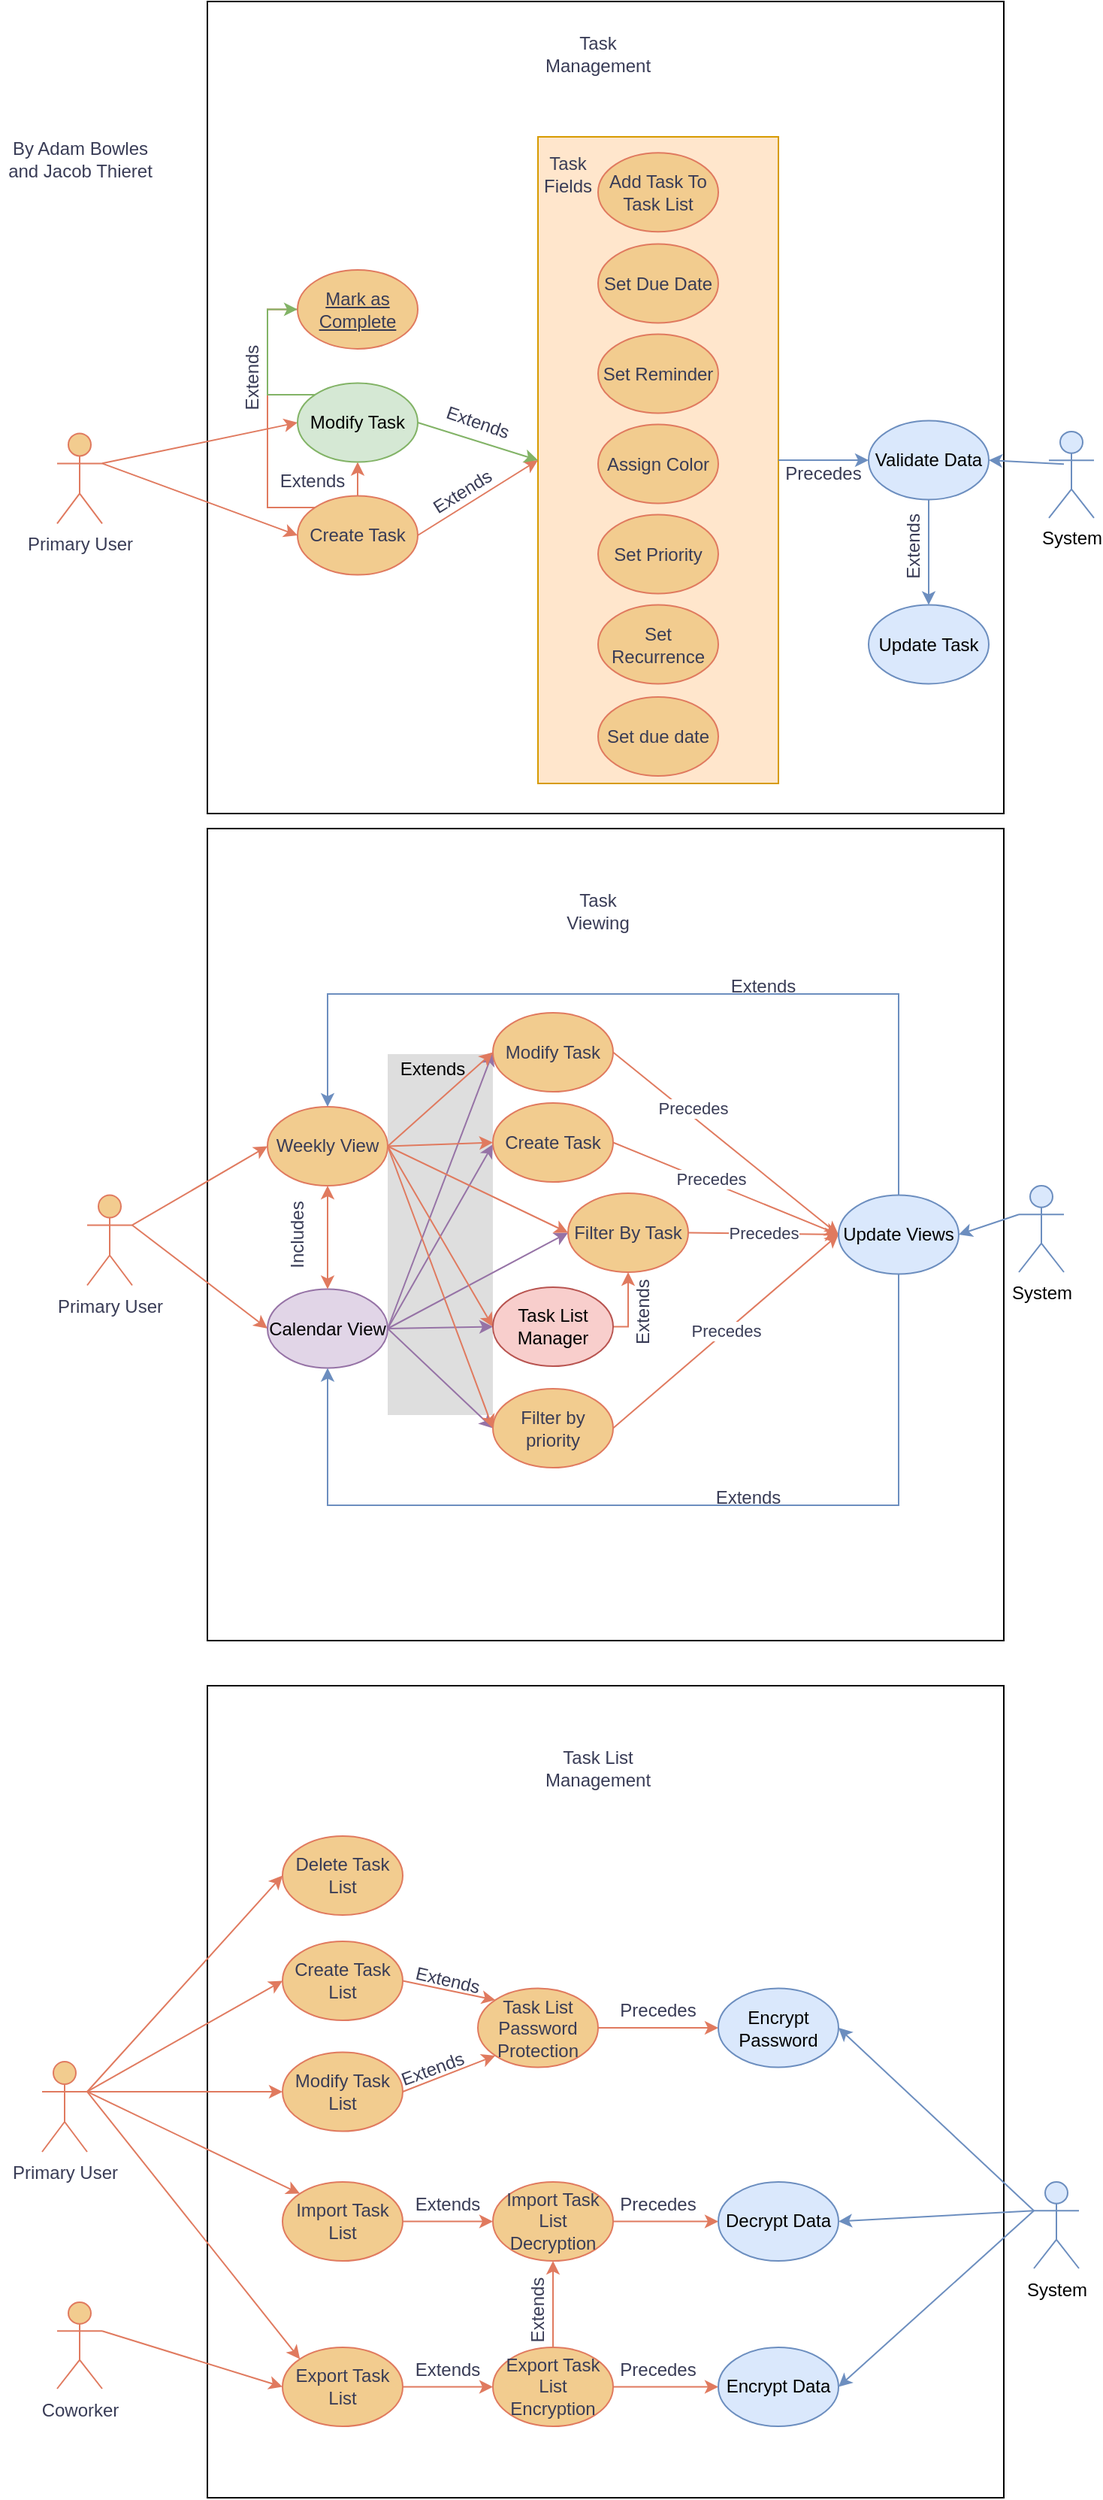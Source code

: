<mxfile version="20.8.16" type="device"><diagram name="Page-1" id="VKIfEj3mlDkRB5rRnX1B"><mxGraphModel dx="1052" dy="624" grid="1" gridSize="10" guides="1" tooltips="1" connect="1" arrows="1" fold="1" page="1" pageScale="1" pageWidth="850" pageHeight="1100" math="0" shadow="0"><root><mxCell id="0"/><mxCell id="1" parent="0"/><mxCell id="Dv45MwDtuRTJTmWjP7hb-97" value="" style="rounded=0;whiteSpace=wrap;html=1;" parent="1" vertex="1"><mxGeometry x="250" y="10" width="530" height="540" as="geometry"/></mxCell><mxCell id="Dv45MwDtuRTJTmWjP7hb-225" value="" style="rounded=0;whiteSpace=wrap;html=1;strokeColor=#d79b00;fillColor=#ffe6cc;" parent="1" vertex="1"><mxGeometry x="470" y="100" width="160" height="430" as="geometry"/></mxCell><mxCell id="Dv45MwDtuRTJTmWjP7hb-90" style="edgeStyle=none;rounded=0;orthogonalLoop=1;jettySize=auto;html=1;exitX=1;exitY=0.333;exitDx=0;exitDy=0;exitPerimeter=0;entryX=0;entryY=0.5;entryDx=0;entryDy=0;strokeColor=#E07A5F;fontColor=#393C56;fillColor=#F2CC8F;" parent="1" source="Dv45MwDtuRTJTmWjP7hb-3" target="Dv45MwDtuRTJTmWjP7hb-74" edge="1"><mxGeometry relative="1" as="geometry"/></mxCell><mxCell id="Dv45MwDtuRTJTmWjP7hb-91" style="edgeStyle=none;rounded=0;orthogonalLoop=1;jettySize=auto;html=1;exitX=1;exitY=0.333;exitDx=0;exitDy=0;exitPerimeter=0;entryX=0;entryY=0.5;entryDx=0;entryDy=0;strokeColor=#E07A5F;fontColor=#393C56;fillColor=#F2CC8F;" parent="1" source="Dv45MwDtuRTJTmWjP7hb-3" target="Dv45MwDtuRTJTmWjP7hb-62" edge="1"><mxGeometry relative="1" as="geometry"/></mxCell><mxCell id="Dv45MwDtuRTJTmWjP7hb-3" value="Primary User" style="shape=umlActor;verticalLabelPosition=bottom;verticalAlign=top;html=1;outlineConnect=0;labelBackgroundColor=none;fillColor=#F2CC8F;strokeColor=#E07A5F;fontColor=#393C56;" parent="1" vertex="1"><mxGeometry x="150" y="297.19" width="30" height="60" as="geometry"/></mxCell><mxCell id="Dv45MwDtuRTJTmWjP7hb-89" style="edgeStyle=none;rounded=0;orthogonalLoop=1;jettySize=auto;html=1;exitX=0.5;exitY=0;exitDx=0;exitDy=0;entryX=0.5;entryY=1;entryDx=0;entryDy=0;strokeColor=#E07A5F;fontColor=#393C56;fillColor=#F2CC8F;" parent="1" source="Dv45MwDtuRTJTmWjP7hb-62" target="Dv45MwDtuRTJTmWjP7hb-74" edge="1"><mxGeometry relative="1" as="geometry"/></mxCell><mxCell id="Dv45MwDtuRTJTmWjP7hb-221" style="edgeStyle=elbowEdgeStyle;rounded=0;orthogonalLoop=1;jettySize=auto;html=1;exitX=0;exitY=0;exitDx=0;exitDy=0;entryX=0;entryY=0.5;entryDx=0;entryDy=0;strokeColor=#E07A5F;fontColor=#393C56;startArrow=none;startFill=0;endArrow=none;endFill=0;fillColor=#F2CC8F;" parent="1" source="Dv45MwDtuRTJTmWjP7hb-62" target="Dv45MwDtuRTJTmWjP7hb-73" edge="1"><mxGeometry relative="1" as="geometry"><Array as="points"><mxPoint x="290" y="320"/></Array></mxGeometry></mxCell><mxCell id="Dv45MwDtuRTJTmWjP7hb-229" style="edgeStyle=none;rounded=0;orthogonalLoop=1;jettySize=auto;html=1;exitX=1;exitY=0.5;exitDx=0;exitDy=0;entryX=0;entryY=0.5;entryDx=0;entryDy=0;strokeColor=#E07A5F;fontColor=#393C56;startArrow=none;startFill=0;endArrow=classic;endFill=1;fillColor=#F2CC8F;" parent="1" source="Dv45MwDtuRTJTmWjP7hb-62" target="Dv45MwDtuRTJTmWjP7hb-225" edge="1"><mxGeometry relative="1" as="geometry"/></mxCell><mxCell id="Dv45MwDtuRTJTmWjP7hb-62" value="Create Task" style="ellipse;whiteSpace=wrap;html=1;strokeColor=#E07A5F;fontColor=#393C56;fillColor=#F2CC8F;" parent="1" vertex="1"><mxGeometry x="310" y="338.76" width="80" height="52.5" as="geometry"/></mxCell><mxCell id="Dv45MwDtuRTJTmWjP7hb-63" value="Set due date" style="ellipse;whiteSpace=wrap;html=1;strokeColor=#E07A5F;fontColor=#393C56;fillColor=#F2CC8F;" parent="1" vertex="1"><mxGeometry x="510" y="472.5" width="80" height="52.5" as="geometry"/></mxCell><mxCell id="Dv45MwDtuRTJTmWjP7hb-66" value="Set Recurrence" style="ellipse;whiteSpace=wrap;html=1;strokeColor=#E07A5F;fontColor=#393C56;fillColor=#F2CC8F;" parent="1" vertex="1"><mxGeometry x="510" y="411.25" width="80" height="52.5" as="geometry"/></mxCell><mxCell id="Dv45MwDtuRTJTmWjP7hb-68" value="Set Priority" style="ellipse;whiteSpace=wrap;html=1;strokeColor=#E07A5F;fontColor=#393C56;fillColor=#F2CC8F;" parent="1" vertex="1"><mxGeometry x="510" y="351.25" width="80" height="52.5" as="geometry"/></mxCell><mxCell id="Dv45MwDtuRTJTmWjP7hb-69" value="Assign Color" style="ellipse;whiteSpace=wrap;html=1;strokeColor=#E07A5F;fontColor=#393C56;fillColor=#F2CC8F;" parent="1" vertex="1"><mxGeometry x="510" y="291.25" width="80" height="52.5" as="geometry"/></mxCell><mxCell id="Dv45MwDtuRTJTmWjP7hb-70" value="Set Reminder" style="ellipse;whiteSpace=wrap;html=1;strokeColor=#E07A5F;fontColor=#393C56;fillColor=#F2CC8F;" parent="1" vertex="1"><mxGeometry x="510" y="231.25" width="80" height="52.5" as="geometry"/></mxCell><mxCell id="Dv45MwDtuRTJTmWjP7hb-71" value="Set Due Date" style="ellipse;whiteSpace=wrap;html=1;strokeColor=#E07A5F;fontColor=#393C56;fillColor=#F2CC8F;" parent="1" vertex="1"><mxGeometry x="510" y="171.25" width="80" height="52.5" as="geometry"/></mxCell><mxCell id="Dv45MwDtuRTJTmWjP7hb-72" value="Add Task To Task List" style="ellipse;whiteSpace=wrap;html=1;strokeColor=#E07A5F;fontColor=#393C56;fillColor=#F2CC8F;" parent="1" vertex="1"><mxGeometry x="510" y="110.63" width="80" height="52.5" as="geometry"/></mxCell><mxCell id="Dv45MwDtuRTJTmWjP7hb-73" value="Mark as Complete" style="ellipse;whiteSpace=wrap;html=1;strokeColor=#E07A5F;fontColor=#393C56;fillColor=#F2CC8F;fontStyle=4" parent="1" vertex="1"><mxGeometry x="310" y="188.44" width="80" height="52.5" as="geometry"/></mxCell><mxCell id="Dv45MwDtuRTJTmWjP7hb-222" style="edgeStyle=elbowEdgeStyle;rounded=0;orthogonalLoop=1;jettySize=auto;html=1;exitX=0;exitY=0;exitDx=0;exitDy=0;strokeColor=#82b366;fontColor=#393C56;startArrow=none;startFill=0;endArrow=classic;endFill=1;fillColor=#d5e8d4;entryX=0;entryY=0.5;entryDx=0;entryDy=0;" parent="1" source="Dv45MwDtuRTJTmWjP7hb-74" target="Dv45MwDtuRTJTmWjP7hb-73" edge="1"><mxGeometry relative="1" as="geometry"><mxPoint x="310.0" y="210" as="targetPoint"/><Array as="points"><mxPoint x="290" y="260"/></Array></mxGeometry></mxCell><mxCell id="Dv45MwDtuRTJTmWjP7hb-227" style="rounded=0;orthogonalLoop=1;jettySize=auto;html=1;exitX=1;exitY=0.5;exitDx=0;exitDy=0;entryX=0;entryY=0.5;entryDx=0;entryDy=0;strokeColor=#82b366;fontColor=#393C56;startArrow=none;startFill=0;endArrow=classic;endFill=1;fillColor=#d5e8d4;" parent="1" source="Dv45MwDtuRTJTmWjP7hb-74" target="Dv45MwDtuRTJTmWjP7hb-225" edge="1"><mxGeometry relative="1" as="geometry"/></mxCell><mxCell id="Dv45MwDtuRTJTmWjP7hb-74" value="Modify Task" style="ellipse;whiteSpace=wrap;html=1;strokeColor=#82b366;fillColor=#d5e8d4;" parent="1" vertex="1"><mxGeometry x="310" y="263.75" width="80" height="52.5" as="geometry"/></mxCell><mxCell id="Dv45MwDtuRTJTmWjP7hb-98" value="Task Management" style="text;html=1;strokeColor=none;fillColor=none;align=center;verticalAlign=middle;whiteSpace=wrap;rounded=0;fontColor=#393C56;" parent="1" vertex="1"><mxGeometry x="480" y="30" width="60" height="30" as="geometry"/></mxCell><mxCell id="Dv45MwDtuRTJTmWjP7hb-105" value="" style="rounded=0;whiteSpace=wrap;html=1;" parent="1" vertex="1"><mxGeometry x="250" y="560" width="530" height="540" as="geometry"/></mxCell><mxCell id="Dv45MwDtuRTJTmWjP7hb-106" value="Task Viewing" style="text;html=1;strokeColor=none;fillColor=none;align=center;verticalAlign=middle;whiteSpace=wrap;rounded=0;fontColor=#393C56;" parent="1" vertex="1"><mxGeometry x="480" y="600" width="60" height="30" as="geometry"/></mxCell><mxCell id="Dv45MwDtuRTJTmWjP7hb-126" style="edgeStyle=none;rounded=1;orthogonalLoop=1;jettySize=auto;html=1;exitX=1;exitY=0.333;exitDx=0;exitDy=0;exitPerimeter=0;entryX=0;entryY=0.5;entryDx=0;entryDy=0;strokeColor=#E07A5F;fontColor=#393C56;startArrow=none;startFill=0;fillColor=#F2CC8F;" parent="1" source="Dv45MwDtuRTJTmWjP7hb-107" target="Dv45MwDtuRTJTmWjP7hb-109" edge="1"><mxGeometry relative="1" as="geometry"/></mxCell><mxCell id="Dv45MwDtuRTJTmWjP7hb-127" style="edgeStyle=none;rounded=1;orthogonalLoop=1;jettySize=auto;html=1;exitX=1;exitY=0.333;exitDx=0;exitDy=0;exitPerimeter=0;entryX=0;entryY=0.5;entryDx=0;entryDy=0;strokeColor=#E07A5F;fontColor=#393C56;startArrow=none;startFill=0;fillColor=#F2CC8F;" parent="1" source="Dv45MwDtuRTJTmWjP7hb-107" target="Dv45MwDtuRTJTmWjP7hb-108" edge="1"><mxGeometry relative="1" as="geometry"/></mxCell><mxCell id="Dv45MwDtuRTJTmWjP7hb-107" value="Primary User" style="shape=umlActor;verticalLabelPosition=bottom;verticalAlign=top;html=1;outlineConnect=0;labelBackgroundColor=none;fillColor=#F2CC8F;strokeColor=#E07A5F;fontColor=#393C56;" parent="1" vertex="1"><mxGeometry x="170" y="803.75" width="30" height="60" as="geometry"/></mxCell><mxCell id="a6VTtxVTpwLwu77wF2ku-10" value="" style="rounded=0;whiteSpace=wrap;html=1;fillColor=#DEDEDE;fontColor=#333333;strokeColor=none;" vertex="1" parent="1"><mxGeometry x="370" y="710" width="70" height="240" as="geometry"/></mxCell><mxCell id="Dv45MwDtuRTJTmWjP7hb-121" style="edgeStyle=none;rounded=1;orthogonalLoop=1;jettySize=auto;html=1;exitX=1;exitY=0.5;exitDx=0;exitDy=0;entryX=0;entryY=0.5;entryDx=0;entryDy=0;strokeColor=#9673a6;fontColor=#393C56;startArrow=none;startFill=0;fillColor=#e1d5e7;" parent="1" source="Dv45MwDtuRTJTmWjP7hb-108" target="Dv45MwDtuRTJTmWjP7hb-114" edge="1"><mxGeometry relative="1" as="geometry"/></mxCell><mxCell id="Dv45MwDtuRTJTmWjP7hb-122" style="edgeStyle=none;rounded=1;orthogonalLoop=1;jettySize=auto;html=1;exitX=1;exitY=0.5;exitDx=0;exitDy=0;strokeColor=#9673a6;fontColor=#393C56;startArrow=none;startFill=0;fillColor=#e1d5e7;" parent="1" source="Dv45MwDtuRTJTmWjP7hb-108" edge="1"><mxGeometry relative="1" as="geometry"><mxPoint x="440" y="770.0" as="targetPoint"/></mxGeometry></mxCell><mxCell id="Dv45MwDtuRTJTmWjP7hb-123" style="edgeStyle=none;rounded=1;orthogonalLoop=1;jettySize=auto;html=1;exitX=1;exitY=0.5;exitDx=0;exitDy=0;entryX=0;entryY=0.5;entryDx=0;entryDy=0;strokeColor=#9673a6;fontColor=#393C56;startArrow=none;startFill=0;fillColor=#e1d5e7;" parent="1" source="Dv45MwDtuRTJTmWjP7hb-108" target="Dv45MwDtuRTJTmWjP7hb-111" edge="1"><mxGeometry relative="1" as="geometry"/></mxCell><mxCell id="Dv45MwDtuRTJTmWjP7hb-124" style="edgeStyle=none;rounded=1;orthogonalLoop=1;jettySize=auto;html=1;exitX=1;exitY=0.5;exitDx=0;exitDy=0;entryX=0;entryY=0.5;entryDx=0;entryDy=0;strokeColor=#9673a6;fontColor=#393C56;startArrow=none;startFill=0;fillColor=#e1d5e7;" parent="1" source="Dv45MwDtuRTJTmWjP7hb-108" target="Dv45MwDtuRTJTmWjP7hb-110" edge="1"><mxGeometry relative="1" as="geometry"/></mxCell><mxCell id="Dv45MwDtuRTJTmWjP7hb-125" style="edgeStyle=none;rounded=1;orthogonalLoop=1;jettySize=auto;html=1;exitX=1;exitY=0.5;exitDx=0;exitDy=0;entryX=0;entryY=0.5;entryDx=0;entryDy=0;strokeColor=#9673a6;fontColor=#393C56;startArrow=none;startFill=0;fillColor=#e1d5e7;" parent="1" source="Dv45MwDtuRTJTmWjP7hb-108" target="Dv45MwDtuRTJTmWjP7hb-112" edge="1"><mxGeometry relative="1" as="geometry"/></mxCell><mxCell id="Dv45MwDtuRTJTmWjP7hb-108" value="Calendar View" style="ellipse;whiteSpace=wrap;html=1;strokeColor=#9673a6;fillColor=#e1d5e7;" parent="1" vertex="1"><mxGeometry x="290" y="866.25" width="80" height="52.5" as="geometry"/></mxCell><mxCell id="Dv45MwDtuRTJTmWjP7hb-115" style="edgeStyle=none;rounded=0;orthogonalLoop=1;jettySize=auto;html=1;exitX=1;exitY=0.5;exitDx=0;exitDy=0;entryX=0;entryY=0.5;entryDx=0;entryDy=0;strokeColor=#E07A5F;fontColor=#393C56;fillColor=#F2CC8F;" parent="1" source="Dv45MwDtuRTJTmWjP7hb-109" target="Dv45MwDtuRTJTmWjP7hb-114" edge="1"><mxGeometry relative="1" as="geometry"/></mxCell><mxCell id="Dv45MwDtuRTJTmWjP7hb-116" style="edgeStyle=none;rounded=0;orthogonalLoop=1;jettySize=auto;html=1;exitX=1;exitY=0.5;exitDx=0;exitDy=0;entryX=0;entryY=0.5;entryDx=0;entryDy=0;strokeColor=#E07A5F;fontColor=#393C56;fillColor=#F2CC8F;" parent="1" source="Dv45MwDtuRTJTmWjP7hb-109" target="Dv45MwDtuRTJTmWjP7hb-113" edge="1"><mxGeometry relative="1" as="geometry"/></mxCell><mxCell id="Dv45MwDtuRTJTmWjP7hb-117" style="edgeStyle=none;rounded=0;orthogonalLoop=1;jettySize=auto;html=1;exitX=1;exitY=0.5;exitDx=0;exitDy=0;entryX=0;entryY=0.5;entryDx=0;entryDy=0;strokeColor=#E07A5F;fontColor=#393C56;fillColor=#F2CC8F;" parent="1" source="Dv45MwDtuRTJTmWjP7hb-109" target="Dv45MwDtuRTJTmWjP7hb-111" edge="1"><mxGeometry relative="1" as="geometry"/></mxCell><mxCell id="Dv45MwDtuRTJTmWjP7hb-118" style="edgeStyle=none;rounded=0;orthogonalLoop=1;jettySize=auto;html=1;exitX=1;exitY=0.5;exitDx=0;exitDy=0;entryX=0;entryY=0.5;entryDx=0;entryDy=0;strokeColor=#E07A5F;fontColor=#393C56;fillColor=#F2CC8F;" parent="1" source="Dv45MwDtuRTJTmWjP7hb-109" target="Dv45MwDtuRTJTmWjP7hb-110" edge="1"><mxGeometry relative="1" as="geometry"/></mxCell><mxCell id="Dv45MwDtuRTJTmWjP7hb-119" style="edgeStyle=none;rounded=0;orthogonalLoop=1;jettySize=auto;html=1;exitX=1;exitY=0.5;exitDx=0;exitDy=0;entryX=0;entryY=0.5;entryDx=0;entryDy=0;strokeColor=#E07A5F;fontColor=#393C56;fillColor=#F2CC8F;" parent="1" source="Dv45MwDtuRTJTmWjP7hb-109" target="Dv45MwDtuRTJTmWjP7hb-112" edge="1"><mxGeometry relative="1" as="geometry"/></mxCell><mxCell id="Dv45MwDtuRTJTmWjP7hb-120" style="edgeStyle=none;rounded=0;orthogonalLoop=1;jettySize=auto;html=1;exitX=0.5;exitY=1;exitDx=0;exitDy=0;entryX=0.5;entryY=0;entryDx=0;entryDy=0;strokeColor=#E07A5F;fontColor=#393C56;fillColor=#F2CC8F;startArrow=classic;startFill=1;" parent="1" source="Dv45MwDtuRTJTmWjP7hb-109" target="Dv45MwDtuRTJTmWjP7hb-108" edge="1"><mxGeometry relative="1" as="geometry"/></mxCell><mxCell id="Dv45MwDtuRTJTmWjP7hb-109" value="Weekly View" style="ellipse;whiteSpace=wrap;html=1;strokeColor=#E07A5F;fontColor=#393C56;fillColor=#F2CC8F;" parent="1" vertex="1"><mxGeometry x="290" y="745" width="80" height="52.5" as="geometry"/></mxCell><mxCell id="Dv45MwDtuRTJTmWjP7hb-128" style="edgeStyle=orthogonalEdgeStyle;rounded=0;orthogonalLoop=1;jettySize=auto;html=1;exitX=1;exitY=0.5;exitDx=0;exitDy=0;entryX=0.5;entryY=1;entryDx=0;entryDy=0;strokeColor=#E07A5F;fontColor=#393C56;startArrow=none;startFill=0;fillColor=#F2CC8F;" parent="1" source="Dv45MwDtuRTJTmWjP7hb-110" target="Dv45MwDtuRTJTmWjP7hb-111" edge="1"><mxGeometry relative="1" as="geometry"/></mxCell><mxCell id="Dv45MwDtuRTJTmWjP7hb-110" value="Task List Manager" style="ellipse;whiteSpace=wrap;html=1;strokeColor=#b85450;fillColor=#f8cecc;" parent="1" vertex="1"><mxGeometry x="440" y="865" width="80" height="52.5" as="geometry"/></mxCell><mxCell id="Dv45MwDtuRTJTmWjP7hb-238" value="Precedes" style="edgeStyle=none;rounded=0;orthogonalLoop=1;jettySize=auto;html=1;exitX=1;exitY=0.5;exitDx=0;exitDy=0;strokeColor=#E07A5F;fontColor=#393C56;startArrow=none;startFill=0;endArrow=classic;endFill=1;fillColor=#F2CC8F;entryX=0;entryY=0.5;entryDx=0;entryDy=0;" parent="1" source="Dv45MwDtuRTJTmWjP7hb-111" target="Dv45MwDtuRTJTmWjP7hb-235" edge="1"><mxGeometry relative="1" as="geometry"><mxPoint x="630" y="829.174" as="targetPoint"/></mxGeometry></mxCell><mxCell id="Dv45MwDtuRTJTmWjP7hb-111" value="Filter By Task" style="ellipse;whiteSpace=wrap;html=1;strokeColor=#E07A5F;fontColor=#393C56;fillColor=#F2CC8F;" parent="1" vertex="1"><mxGeometry x="490" y="802.5" width="80" height="52.5" as="geometry"/></mxCell><mxCell id="Dv45MwDtuRTJTmWjP7hb-239" value="Precedes" style="edgeStyle=none;rounded=0;orthogonalLoop=1;jettySize=auto;html=1;exitX=1;exitY=0.5;exitDx=0;exitDy=0;entryX=0;entryY=0.5;entryDx=0;entryDy=0;strokeColor=#E07A5F;fontColor=#393C56;startArrow=none;startFill=0;endArrow=classic;endFill=1;fillColor=#F2CC8F;" parent="1" source="Dv45MwDtuRTJTmWjP7hb-112" target="Dv45MwDtuRTJTmWjP7hb-235" edge="1"><mxGeometry relative="1" as="geometry"/></mxCell><mxCell id="Dv45MwDtuRTJTmWjP7hb-112" value="Filter by priority" style="ellipse;whiteSpace=wrap;html=1;strokeColor=#E07A5F;fontColor=#393C56;fillColor=#F2CC8F;" parent="1" vertex="1"><mxGeometry x="440" y="932.5" width="80" height="52.5" as="geometry"/></mxCell><mxCell id="Dv45MwDtuRTJTmWjP7hb-237" style="edgeStyle=none;rounded=0;orthogonalLoop=1;jettySize=auto;html=1;exitX=1;exitY=0.5;exitDx=0;exitDy=0;entryX=0;entryY=0.5;entryDx=0;entryDy=0;strokeColor=#E07A5F;fontColor=#393C56;startArrow=none;startFill=0;endArrow=classic;endFill=1;fillColor=#F2CC8F;" parent="1" source="Dv45MwDtuRTJTmWjP7hb-113" target="Dv45MwDtuRTJTmWjP7hb-235" edge="1"><mxGeometry relative="1" as="geometry"/></mxCell><mxCell id="Dv45MwDtuRTJTmWjP7hb-250" value="Precedes" style="edgeLabel;html=1;align=center;verticalAlign=middle;resizable=0;points=[];fontColor=#393C56;" parent="Dv45MwDtuRTJTmWjP7hb-237" vertex="1" connectable="0"><mxGeometry x="-0.141" y="2" relative="1" as="geometry"><mxPoint as="offset"/></mxGeometry></mxCell><mxCell id="Dv45MwDtuRTJTmWjP7hb-113" value="Create Task" style="ellipse;whiteSpace=wrap;html=1;strokeColor=#E07A5F;fontColor=#393C56;fillColor=#F2CC8F;" parent="1" vertex="1"><mxGeometry x="440" y="742.5" width="80" height="52.5" as="geometry"/></mxCell><mxCell id="Dv45MwDtuRTJTmWjP7hb-236" style="edgeStyle=none;rounded=0;orthogonalLoop=1;jettySize=auto;html=1;exitX=1;exitY=0.5;exitDx=0;exitDy=0;entryX=0;entryY=0.5;entryDx=0;entryDy=0;strokeColor=#E07A5F;fontColor=#393C56;startArrow=none;startFill=0;endArrow=classic;endFill=1;fillColor=#F2CC8F;" parent="1" source="Dv45MwDtuRTJTmWjP7hb-114" target="Dv45MwDtuRTJTmWjP7hb-235" edge="1"><mxGeometry relative="1" as="geometry"/></mxCell><mxCell id="Dv45MwDtuRTJTmWjP7hb-249" value="Precedes" style="edgeLabel;html=1;align=center;verticalAlign=middle;resizable=0;points=[];fontColor=#393C56;" parent="Dv45MwDtuRTJTmWjP7hb-236" vertex="1" connectable="0"><mxGeometry x="-0.335" y="4" relative="1" as="geometry"><mxPoint as="offset"/></mxGeometry></mxCell><mxCell id="Dv45MwDtuRTJTmWjP7hb-114" value="Modify Task" style="ellipse;whiteSpace=wrap;html=1;strokeColor=#E07A5F;fontColor=#393C56;fillColor=#F2CC8F;" parent="1" vertex="1"><mxGeometry x="440" y="682.5" width="80" height="52.5" as="geometry"/></mxCell><mxCell id="Dv45MwDtuRTJTmWjP7hb-129" value="" style="rounded=0;whiteSpace=wrap;html=1;" parent="1" vertex="1"><mxGeometry x="250" y="1130" width="530" height="540" as="geometry"/></mxCell><mxCell id="Dv45MwDtuRTJTmWjP7hb-130" value="Task List Management" style="text;html=1;strokeColor=none;fillColor=none;align=center;verticalAlign=middle;whiteSpace=wrap;rounded=0;fontColor=#393C56;" parent="1" vertex="1"><mxGeometry x="480" y="1170" width="60" height="30" as="geometry"/></mxCell><mxCell id="Dv45MwDtuRTJTmWjP7hb-171" style="edgeStyle=none;rounded=0;orthogonalLoop=1;jettySize=auto;html=1;exitX=1;exitY=0.333;exitDx=0;exitDy=0;exitPerimeter=0;entryX=0;entryY=0;entryDx=0;entryDy=0;strokeColor=#E07A5F;fontColor=#393C56;startArrow=none;startFill=0;fillColor=#F2CC8F;" parent="1" source="Dv45MwDtuRTJTmWjP7hb-133" target="Dv45MwDtuRTJTmWjP7hb-157" edge="1"><mxGeometry relative="1" as="geometry"/></mxCell><mxCell id="Dv45MwDtuRTJTmWjP7hb-178" style="edgeStyle=none;rounded=0;orthogonalLoop=1;jettySize=auto;html=1;exitX=1;exitY=0.333;exitDx=0;exitDy=0;exitPerimeter=0;entryX=0;entryY=0.5;entryDx=0;entryDy=0;strokeColor=#E07A5F;fontColor=#393C56;startArrow=none;startFill=0;fillColor=#F2CC8F;" parent="1" source="Dv45MwDtuRTJTmWjP7hb-133" target="Dv45MwDtuRTJTmWjP7hb-155" edge="1"><mxGeometry relative="1" as="geometry"/></mxCell><mxCell id="Dv45MwDtuRTJTmWjP7hb-179" style="edgeStyle=none;rounded=0;orthogonalLoop=1;jettySize=auto;html=1;exitX=1;exitY=0.333;exitDx=0;exitDy=0;exitPerimeter=0;entryX=0;entryY=0.5;entryDx=0;entryDy=0;strokeColor=#E07A5F;fontColor=#393C56;startArrow=none;startFill=0;fillColor=#F2CC8F;" parent="1" source="Dv45MwDtuRTJTmWjP7hb-133" target="Dv45MwDtuRTJTmWjP7hb-154" edge="1"><mxGeometry relative="1" as="geometry"/></mxCell><mxCell id="Dv45MwDtuRTJTmWjP7hb-180" style="edgeStyle=none;rounded=0;orthogonalLoop=1;jettySize=auto;html=1;exitX=1;exitY=0.333;exitDx=0;exitDy=0;exitPerimeter=0;entryX=0;entryY=0.5;entryDx=0;entryDy=0;strokeColor=#E07A5F;fontColor=#393C56;startArrow=none;startFill=0;fillColor=#F2CC8F;" parent="1" source="Dv45MwDtuRTJTmWjP7hb-133" target="Dv45MwDtuRTJTmWjP7hb-156" edge="1"><mxGeometry relative="1" as="geometry"/></mxCell><mxCell id="Dv45MwDtuRTJTmWjP7hb-181" style="edgeStyle=none;rounded=0;orthogonalLoop=1;jettySize=auto;html=1;exitX=1;exitY=0.333;exitDx=0;exitDy=0;exitPerimeter=0;entryX=0;entryY=0;entryDx=0;entryDy=0;strokeColor=#E07A5F;fontColor=#393C56;startArrow=none;startFill=0;fillColor=#F2CC8F;" parent="1" source="Dv45MwDtuRTJTmWjP7hb-133" target="Dv45MwDtuRTJTmWjP7hb-158" edge="1"><mxGeometry relative="1" as="geometry"/></mxCell><mxCell id="Dv45MwDtuRTJTmWjP7hb-133" value="Primary User" style="shape=umlActor;verticalLabelPosition=bottom;verticalAlign=top;html=1;outlineConnect=0;labelBackgroundColor=none;fillColor=#F2CC8F;strokeColor=#E07A5F;fontColor=#393C56;" parent="1" vertex="1"><mxGeometry x="140" y="1380" width="30" height="60" as="geometry"/></mxCell><mxCell id="Dv45MwDtuRTJTmWjP7hb-172" style="edgeStyle=none;rounded=0;orthogonalLoop=1;jettySize=auto;html=1;exitX=1;exitY=0.5;exitDx=0;exitDy=0;entryX=0;entryY=0;entryDx=0;entryDy=0;strokeColor=#E07A5F;fontColor=#393C56;startArrow=none;startFill=0;fillColor=#F2CC8F;" parent="1" source="Dv45MwDtuRTJTmWjP7hb-154" target="Dv45MwDtuRTJTmWjP7hb-161" edge="1"><mxGeometry relative="1" as="geometry"/></mxCell><mxCell id="Dv45MwDtuRTJTmWjP7hb-154" value="Create Task List" style="ellipse;whiteSpace=wrap;html=1;strokeColor=#E07A5F;fontColor=#393C56;fillColor=#F2CC8F;" parent="1" vertex="1"><mxGeometry x="300" y="1300" width="80" height="52.5" as="geometry"/></mxCell><mxCell id="Dv45MwDtuRTJTmWjP7hb-173" style="edgeStyle=none;rounded=0;orthogonalLoop=1;jettySize=auto;html=1;exitX=1;exitY=0.5;exitDx=0;exitDy=0;entryX=0;entryY=1;entryDx=0;entryDy=0;strokeColor=#E07A5F;fontColor=#393C56;startArrow=none;startFill=0;fillColor=#F2CC8F;" parent="1" source="Dv45MwDtuRTJTmWjP7hb-155" target="Dv45MwDtuRTJTmWjP7hb-161" edge="1"><mxGeometry relative="1" as="geometry"/></mxCell><mxCell id="Dv45MwDtuRTJTmWjP7hb-155" value="Modify Task List" style="ellipse;whiteSpace=wrap;html=1;strokeColor=#E07A5F;fontColor=#393C56;fillColor=#F2CC8F;" parent="1" vertex="1"><mxGeometry x="300" y="1373.75" width="80" height="52.5" as="geometry"/></mxCell><mxCell id="Dv45MwDtuRTJTmWjP7hb-156" value="Delete Task List" style="ellipse;whiteSpace=wrap;html=1;strokeColor=#E07A5F;fontColor=#393C56;fillColor=#F2CC8F;" parent="1" vertex="1"><mxGeometry x="300" y="1230" width="80" height="52.5" as="geometry"/></mxCell><mxCell id="Dv45MwDtuRTJTmWjP7hb-185" style="edgeStyle=none;rounded=0;orthogonalLoop=1;jettySize=auto;html=1;exitX=1;exitY=0.5;exitDx=0;exitDy=0;entryX=0;entryY=0.5;entryDx=0;entryDy=0;strokeColor=#E07A5F;fontColor=#393C56;startArrow=none;startFill=0;fillColor=#F2CC8F;" parent="1" source="Dv45MwDtuRTJTmWjP7hb-157" target="Dv45MwDtuRTJTmWjP7hb-159" edge="1"><mxGeometry relative="1" as="geometry"/></mxCell><mxCell id="Dv45MwDtuRTJTmWjP7hb-157" value="Export Task List" style="ellipse;whiteSpace=wrap;html=1;strokeColor=#E07A5F;fontColor=#393C56;fillColor=#F2CC8F;" parent="1" vertex="1"><mxGeometry x="300" y="1570" width="80" height="52.5" as="geometry"/></mxCell><mxCell id="Dv45MwDtuRTJTmWjP7hb-174" style="edgeStyle=none;rounded=0;orthogonalLoop=1;jettySize=auto;html=1;exitX=1;exitY=0.5;exitDx=0;exitDy=0;entryX=0;entryY=0.5;entryDx=0;entryDy=0;strokeColor=#E07A5F;fontColor=#393C56;startArrow=none;startFill=0;fillColor=#F2CC8F;" parent="1" source="Dv45MwDtuRTJTmWjP7hb-158" target="Dv45MwDtuRTJTmWjP7hb-160" edge="1"><mxGeometry relative="1" as="geometry"/></mxCell><mxCell id="Dv45MwDtuRTJTmWjP7hb-158" value="Import Task List" style="ellipse;whiteSpace=wrap;html=1;strokeColor=#E07A5F;fontColor=#393C56;fillColor=#F2CC8F;" parent="1" vertex="1"><mxGeometry x="300" y="1460" width="80" height="52.5" as="geometry"/></mxCell><mxCell id="Dv45MwDtuRTJTmWjP7hb-183" style="edgeStyle=none;rounded=0;orthogonalLoop=1;jettySize=auto;html=1;exitX=0.5;exitY=0;exitDx=0;exitDy=0;entryX=0.5;entryY=1;entryDx=0;entryDy=0;strokeColor=#E07A5F;fontColor=#393C56;startArrow=none;startFill=0;fillColor=#F2CC8F;" parent="1" source="Dv45MwDtuRTJTmWjP7hb-159" target="Dv45MwDtuRTJTmWjP7hb-160" edge="1"><mxGeometry relative="1" as="geometry"/></mxCell><mxCell id="Dv45MwDtuRTJTmWjP7hb-204" style="edgeStyle=none;rounded=0;orthogonalLoop=1;jettySize=auto;html=1;exitX=1;exitY=0.5;exitDx=0;exitDy=0;entryX=0;entryY=0.5;entryDx=0;entryDy=0;strokeColor=#E07A5F;fontColor=#393C56;startArrow=none;startFill=0;fillColor=#F2CC8F;" parent="1" source="Dv45MwDtuRTJTmWjP7hb-159" target="Dv45MwDtuRTJTmWjP7hb-186" edge="1"><mxGeometry relative="1" as="geometry"/></mxCell><mxCell id="Dv45MwDtuRTJTmWjP7hb-159" value="Export Task List Encryption" style="ellipse;whiteSpace=wrap;html=1;strokeColor=#E07A5F;fontColor=#393C56;fillColor=#F2CC8F;" parent="1" vertex="1"><mxGeometry x="440" y="1570" width="80" height="52.5" as="geometry"/></mxCell><mxCell id="Dv45MwDtuRTJTmWjP7hb-205" style="edgeStyle=none;rounded=0;orthogonalLoop=1;jettySize=auto;html=1;exitX=1;exitY=0.5;exitDx=0;exitDy=0;entryX=0;entryY=0.5;entryDx=0;entryDy=0;strokeColor=#E07A5F;fontColor=#393C56;startArrow=none;startFill=0;fillColor=#F2CC8F;" parent="1" source="Dv45MwDtuRTJTmWjP7hb-160" target="Dv45MwDtuRTJTmWjP7hb-187" edge="1"><mxGeometry relative="1" as="geometry"/></mxCell><mxCell id="Dv45MwDtuRTJTmWjP7hb-160" value="Import Task List Decryption" style="ellipse;whiteSpace=wrap;html=1;strokeColor=#E07A5F;fontColor=#393C56;fillColor=#F2CC8F;" parent="1" vertex="1"><mxGeometry x="440" y="1460" width="80" height="52.5" as="geometry"/></mxCell><mxCell id="Dv45MwDtuRTJTmWjP7hb-203" style="edgeStyle=none;rounded=0;orthogonalLoop=1;jettySize=auto;html=1;exitX=1;exitY=0.5;exitDx=0;exitDy=0;entryX=0;entryY=0.5;entryDx=0;entryDy=0;strokeColor=#E07A5F;fontColor=#393C56;startArrow=none;startFill=0;fillColor=#F2CC8F;" parent="1" source="Dv45MwDtuRTJTmWjP7hb-161" target="Dv45MwDtuRTJTmWjP7hb-188" edge="1"><mxGeometry relative="1" as="geometry"/></mxCell><mxCell id="Dv45MwDtuRTJTmWjP7hb-161" value="Task List Password Protection" style="ellipse;whiteSpace=wrap;html=1;strokeColor=#E07A5F;fontColor=#393C56;fillColor=#F2CC8F;" parent="1" vertex="1"><mxGeometry x="430" y="1331.25" width="80" height="52.5" as="geometry"/></mxCell><mxCell id="Dv45MwDtuRTJTmWjP7hb-169" style="edgeStyle=none;rounded=0;orthogonalLoop=1;jettySize=auto;html=1;exitX=1;exitY=0.333;exitDx=0;exitDy=0;exitPerimeter=0;entryX=0;entryY=0.5;entryDx=0;entryDy=0;strokeColor=#E07A5F;fontColor=#393C56;startArrow=none;startFill=0;fillColor=#F2CC8F;" parent="1" source="Dv45MwDtuRTJTmWjP7hb-162" target="Dv45MwDtuRTJTmWjP7hb-157" edge="1"><mxGeometry relative="1" as="geometry"/></mxCell><mxCell id="Dv45MwDtuRTJTmWjP7hb-162" value="Coworker" style="shape=umlActor;verticalLabelPosition=bottom;verticalAlign=top;html=1;outlineConnect=0;labelBackgroundColor=none;fillColor=#F2CC8F;strokeColor=#E07A5F;fontColor=#393C56;" parent="1" vertex="1"><mxGeometry x="150" y="1540" width="30" height="57.5" as="geometry"/></mxCell><mxCell id="Dv45MwDtuRTJTmWjP7hb-200" style="edgeStyle=none;rounded=0;orthogonalLoop=1;jettySize=auto;html=1;exitX=0;exitY=0.333;exitDx=0;exitDy=0;exitPerimeter=0;entryX=1;entryY=0.5;entryDx=0;entryDy=0;strokeColor=#6c8ebf;fontColor=#393C56;startArrow=none;startFill=0;fillColor=#dae8fc;" parent="1" source="Dv45MwDtuRTJTmWjP7hb-175" target="Dv45MwDtuRTJTmWjP7hb-188" edge="1"><mxGeometry relative="1" as="geometry"/></mxCell><mxCell id="Dv45MwDtuRTJTmWjP7hb-201" style="edgeStyle=none;rounded=0;orthogonalLoop=1;jettySize=auto;html=1;exitX=0;exitY=0.333;exitDx=0;exitDy=0;exitPerimeter=0;entryX=1;entryY=0.5;entryDx=0;entryDy=0;strokeColor=#6c8ebf;fontColor=#393C56;startArrow=none;startFill=0;fillColor=#dae8fc;" parent="1" source="Dv45MwDtuRTJTmWjP7hb-175" target="Dv45MwDtuRTJTmWjP7hb-187" edge="1"><mxGeometry relative="1" as="geometry"/></mxCell><mxCell id="Dv45MwDtuRTJTmWjP7hb-202" style="edgeStyle=none;rounded=0;orthogonalLoop=1;jettySize=auto;html=1;exitX=0;exitY=0.333;exitDx=0;exitDy=0;exitPerimeter=0;entryX=1;entryY=0.5;entryDx=0;entryDy=0;strokeColor=#6c8ebf;fontColor=#393C56;startArrow=none;startFill=0;fillColor=#dae8fc;" parent="1" source="Dv45MwDtuRTJTmWjP7hb-175" target="Dv45MwDtuRTJTmWjP7hb-186" edge="1"><mxGeometry relative="1" as="geometry"/></mxCell><mxCell id="Dv45MwDtuRTJTmWjP7hb-175" value="System" style="shape=umlActor;verticalLabelPosition=bottom;verticalAlign=top;html=1;outlineConnect=0;labelBackgroundColor=none;fillColor=#dae8fc;strokeColor=#6c8ebf;" parent="1" vertex="1"><mxGeometry x="800" y="1460" width="30" height="57.5" as="geometry"/></mxCell><mxCell id="Dv45MwDtuRTJTmWjP7hb-186" value="Encrypt Data" style="ellipse;whiteSpace=wrap;html=1;strokeColor=#6c8ebf;fillColor=#dae8fc;" parent="1" vertex="1"><mxGeometry x="590" y="1570" width="80" height="52.5" as="geometry"/></mxCell><mxCell id="Dv45MwDtuRTJTmWjP7hb-187" value="Decrypt Data" style="ellipse;whiteSpace=wrap;html=1;strokeColor=#6c8ebf;fillColor=#dae8fc;" parent="1" vertex="1"><mxGeometry x="590" y="1460" width="80" height="52.5" as="geometry"/></mxCell><mxCell id="Dv45MwDtuRTJTmWjP7hb-188" value="Encrypt Password" style="ellipse;whiteSpace=wrap;html=1;strokeColor=#6c8ebf;fillColor=#dae8fc;" parent="1" vertex="1"><mxGeometry x="590" y="1331.25" width="80" height="52.5" as="geometry"/></mxCell><mxCell id="Dv45MwDtuRTJTmWjP7hb-230" style="edgeStyle=none;rounded=0;orthogonalLoop=1;jettySize=auto;html=1;exitX=0;exitY=0.5;exitDx=0;exitDy=0;entryX=1;entryY=0.5;entryDx=0;entryDy=0;strokeColor=#6c8ebf;fontColor=#393C56;startArrow=classic;startFill=1;endArrow=none;endFill=0;fillColor=#dae8fc;" parent="1" source="Dv45MwDtuRTJTmWjP7hb-189" target="Dv45MwDtuRTJTmWjP7hb-225" edge="1"><mxGeometry relative="1" as="geometry"/></mxCell><mxCell id="Dv45MwDtuRTJTmWjP7hb-232" style="edgeStyle=none;rounded=0;orthogonalLoop=1;jettySize=auto;html=1;exitX=0.5;exitY=1;exitDx=0;exitDy=0;entryX=0.5;entryY=0;entryDx=0;entryDy=0;strokeColor=#6c8ebf;fontColor=#393C56;startArrow=none;startFill=0;endArrow=classic;endFill=1;fillColor=#dae8fc;" parent="1" source="Dv45MwDtuRTJTmWjP7hb-189" target="Dv45MwDtuRTJTmWjP7hb-231" edge="1"><mxGeometry relative="1" as="geometry"/></mxCell><mxCell id="Dv45MwDtuRTJTmWjP7hb-189" value="Validate Data" style="ellipse;whiteSpace=wrap;html=1;strokeColor=#6c8ebf;fillColor=#dae8fc;" parent="1" vertex="1"><mxGeometry x="690" y="288.75" width="80" height="52.5" as="geometry"/></mxCell><mxCell id="Dv45MwDtuRTJTmWjP7hb-192" style="edgeStyle=none;rounded=0;orthogonalLoop=1;jettySize=auto;html=1;exitX=0;exitY=0.333;exitDx=0;exitDy=0;exitPerimeter=0;entryX=1;entryY=0.5;entryDx=0;entryDy=0;strokeColor=#6c8ebf;fontColor=#393C56;startArrow=none;startFill=0;fillColor=#dae8fc;" parent="1" target="Dv45MwDtuRTJTmWjP7hb-189" edge="1"><mxGeometry relative="1" as="geometry"><mxPoint x="820.0" y="317.607" as="sourcePoint"/></mxGeometry></mxCell><mxCell id="Dv45MwDtuRTJTmWjP7hb-190" value="System" style="shape=umlActor;verticalLabelPosition=bottom;verticalAlign=top;html=1;outlineConnect=0;labelBackgroundColor=none;fillColor=#dae8fc;strokeColor=#6c8ebf;" parent="1" vertex="1"><mxGeometry x="810" y="295.94" width="30" height="57.5" as="geometry"/></mxCell><mxCell id="Dv45MwDtuRTJTmWjP7hb-207" value="By Adam Bowles and Jacob Thieret" style="text;html=1;strokeColor=none;fillColor=none;align=center;verticalAlign=middle;whiteSpace=wrap;rounded=0;fontColor=#393C56;" parent="1" vertex="1"><mxGeometry x="112.5" y="100" width="105" height="30" as="geometry"/></mxCell><mxCell id="Dv45MwDtuRTJTmWjP7hb-226" value="Task Fields" style="text;html=1;strokeColor=none;fillColor=none;align=center;verticalAlign=middle;whiteSpace=wrap;rounded=0;fontColor=#393C56;" parent="1" vertex="1"><mxGeometry x="460" y="109.69" width="60" height="30" as="geometry"/></mxCell><mxCell id="Dv45MwDtuRTJTmWjP7hb-231" value="Update Task" style="ellipse;whiteSpace=wrap;html=1;strokeColor=#6c8ebf;fillColor=#dae8fc;" parent="1" vertex="1"><mxGeometry x="690" y="411.25" width="80" height="52.5" as="geometry"/></mxCell><mxCell id="Dv45MwDtuRTJTmWjP7hb-233" style="edgeStyle=none;rounded=0;orthogonalLoop=1;jettySize=auto;html=1;exitX=0.5;exitY=1;exitDx=0;exitDy=0;strokeColor=#E07A5F;fontColor=#393C56;startArrow=none;startFill=0;endArrow=classic;endFill=1;fillColor=#F2CC8F;" parent="1" source="Dv45MwDtuRTJTmWjP7hb-231" target="Dv45MwDtuRTJTmWjP7hb-231" edge="1"><mxGeometry relative="1" as="geometry"/></mxCell><mxCell id="Dv45MwDtuRTJTmWjP7hb-247" style="rounded=0;orthogonalLoop=1;jettySize=auto;html=1;exitX=0;exitY=0.333;exitDx=0;exitDy=0;exitPerimeter=0;entryX=1;entryY=0.5;entryDx=0;entryDy=0;strokeColor=#6c8ebf;fontColor=#393C56;startArrow=none;startFill=0;endArrow=classic;endFill=1;fillColor=#dae8fc;" parent="1" source="Dv45MwDtuRTJTmWjP7hb-234" target="Dv45MwDtuRTJTmWjP7hb-235" edge="1"><mxGeometry relative="1" as="geometry"/></mxCell><mxCell id="Dv45MwDtuRTJTmWjP7hb-234" value="System" style="shape=umlActor;verticalLabelPosition=bottom;verticalAlign=top;html=1;outlineConnect=0;labelBackgroundColor=none;fillColor=#dae8fc;strokeColor=#6c8ebf;" parent="1" vertex="1"><mxGeometry x="790" y="797.5" width="30" height="57.5" as="geometry"/></mxCell><mxCell id="Dv45MwDtuRTJTmWjP7hb-240" style="edgeStyle=elbowEdgeStyle;rounded=0;orthogonalLoop=1;jettySize=auto;html=1;exitX=0.5;exitY=1;exitDx=0;exitDy=0;entryX=0.5;entryY=1;entryDx=0;entryDy=0;strokeColor=#6c8ebf;fontColor=#393C56;startArrow=none;startFill=0;endArrow=classic;endFill=1;fillColor=#dae8fc;elbow=vertical;" parent="1" source="Dv45MwDtuRTJTmWjP7hb-235" target="Dv45MwDtuRTJTmWjP7hb-108" edge="1"><mxGeometry relative="1" as="geometry"><Array as="points"><mxPoint x="530" y="1010"/></Array></mxGeometry></mxCell><mxCell id="Dv45MwDtuRTJTmWjP7hb-241" style="edgeStyle=elbowEdgeStyle;rounded=0;orthogonalLoop=1;jettySize=auto;html=1;exitX=0.5;exitY=0;exitDx=0;exitDy=0;entryX=0.5;entryY=0;entryDx=0;entryDy=0;strokeColor=#6c8ebf;fontColor=#393C56;startArrow=none;startFill=0;endArrow=classic;endFill=1;fillColor=#dae8fc;" parent="1" source="Dv45MwDtuRTJTmWjP7hb-235" target="Dv45MwDtuRTJTmWjP7hb-109" edge="1"><mxGeometry relative="1" as="geometry"><Array as="points"><mxPoint x="580" y="670"/><mxPoint x="520" y="660"/><mxPoint x="370" y="1000"/><mxPoint x="370" y="1000"/><mxPoint x="550" y="1000"/><mxPoint x="670" y="770"/><mxPoint x="670" y="730"/><mxPoint x="660" y="990"/><mxPoint x="570" y="990"/><mxPoint x="620" y="670"/><mxPoint x="710" y="790"/></Array></mxGeometry></mxCell><mxCell id="Dv45MwDtuRTJTmWjP7hb-235" value="Update Views" style="ellipse;whiteSpace=wrap;html=1;strokeColor=#6c8ebf;fillColor=#dae8fc;" parent="1" vertex="1"><mxGeometry x="670" y="803.75" width="80" height="52.5" as="geometry"/></mxCell><mxCell id="Dv45MwDtuRTJTmWjP7hb-242" value="Extends" style="text;html=1;strokeColor=none;fillColor=none;align=center;verticalAlign=middle;whiteSpace=wrap;rounded=0;fontColor=#393C56;rotation=19;" parent="1" vertex="1"><mxGeometry x="400" y="275" width="60" height="30" as="geometry"/></mxCell><mxCell id="Dv45MwDtuRTJTmWjP7hb-243" value="Extends" style="text;html=1;strokeColor=none;fillColor=none;align=center;verticalAlign=middle;whiteSpace=wrap;rounded=0;fontColor=#393C56;rotation=-32;" parent="1" vertex="1"><mxGeometry x="390" y="321.25" width="60" height="30" as="geometry"/></mxCell><mxCell id="Dv45MwDtuRTJTmWjP7hb-244" value="Extends" style="text;html=1;strokeColor=none;fillColor=none;align=center;verticalAlign=middle;whiteSpace=wrap;rounded=0;fontColor=#393C56;rotation=0;" parent="1" vertex="1"><mxGeometry x="290" y="313.75" width="60" height="30" as="geometry"/></mxCell><mxCell id="Dv45MwDtuRTJTmWjP7hb-245" value="Extends" style="text;html=1;strokeColor=none;fillColor=none;align=center;verticalAlign=middle;whiteSpace=wrap;rounded=0;fontColor=#393C56;rotation=-90;" parent="1" vertex="1"><mxGeometry x="250" y="245" width="60" height="30" as="geometry"/></mxCell><mxCell id="Dv45MwDtuRTJTmWjP7hb-246" value="Precedes" style="text;html=1;strokeColor=none;fillColor=none;align=center;verticalAlign=middle;whiteSpace=wrap;rounded=0;fontColor=#393C56;rotation=0;" parent="1" vertex="1"><mxGeometry x="630" y="308.76" width="60" height="30" as="geometry"/></mxCell><mxCell id="Dv45MwDtuRTJTmWjP7hb-248" value="Extends" style="text;html=1;strokeColor=none;fillColor=none;align=center;verticalAlign=middle;whiteSpace=wrap;rounded=0;fontColor=#393C56;rotation=-90;" parent="1" vertex="1"><mxGeometry x="690" y="357.19" width="60" height="30" as="geometry"/></mxCell><mxCell id="Dv45MwDtuRTJTmWjP7hb-252" value="Extends" style="text;html=1;strokeColor=none;fillColor=none;align=center;verticalAlign=middle;whiteSpace=wrap;rounded=0;fontColor=#393C56;rotation=-90;" parent="1" vertex="1"><mxGeometry x="510" y="866.25" width="60" height="30" as="geometry"/></mxCell><mxCell id="Dv45MwDtuRTJTmWjP7hb-253" value="Includes" style="text;html=1;strokeColor=none;fillColor=none;align=center;verticalAlign=middle;whiteSpace=wrap;rounded=0;fontColor=#393C56;rotation=-90;" parent="1" vertex="1"><mxGeometry x="280" y="815" width="60" height="30" as="geometry"/></mxCell><mxCell id="Dv45MwDtuRTJTmWjP7hb-254" value="Extends" style="text;html=1;strokeColor=none;fillColor=none;align=center;verticalAlign=middle;whiteSpace=wrap;rounded=0;fontColor=#393C56;rotation=0;" parent="1" vertex="1"><mxGeometry x="590" y="650" width="60" height="30" as="geometry"/></mxCell><mxCell id="Dv45MwDtuRTJTmWjP7hb-255" value="Extends" style="text;html=1;strokeColor=none;fillColor=none;align=center;verticalAlign=middle;whiteSpace=wrap;rounded=0;fontColor=#393C56;rotation=0;" parent="1" vertex="1"><mxGeometry x="580" y="990" width="60" height="30" as="geometry"/></mxCell><mxCell id="Dv45MwDtuRTJTmWjP7hb-256" value="Precedes" style="text;html=1;strokeColor=none;fillColor=none;align=center;verticalAlign=middle;whiteSpace=wrap;rounded=0;fontColor=#393C56;rotation=0;" parent="1" vertex="1"><mxGeometry x="520" y="1331.25" width="60" height="30" as="geometry"/></mxCell><mxCell id="Dv45MwDtuRTJTmWjP7hb-259" value="Precedes" style="text;html=1;strokeColor=none;fillColor=none;align=center;verticalAlign=middle;whiteSpace=wrap;rounded=0;fontColor=#393C56;rotation=0;" parent="1" vertex="1"><mxGeometry x="520" y="1460" width="60" height="30" as="geometry"/></mxCell><mxCell id="Dv45MwDtuRTJTmWjP7hb-260" value="Precedes" style="text;html=1;strokeColor=none;fillColor=none;align=center;verticalAlign=middle;whiteSpace=wrap;rounded=0;fontColor=#393C56;rotation=0;" parent="1" vertex="1"><mxGeometry x="520" y="1570" width="60" height="30" as="geometry"/></mxCell><mxCell id="Dv45MwDtuRTJTmWjP7hb-261" value="Extends" style="text;html=1;strokeColor=none;fillColor=none;align=center;verticalAlign=middle;whiteSpace=wrap;rounded=0;fontColor=#393C56;rotation=-90;" parent="1" vertex="1"><mxGeometry x="440" y="1530" width="60" height="30" as="geometry"/></mxCell><mxCell id="Dv45MwDtuRTJTmWjP7hb-263" value="Extends" style="text;html=1;strokeColor=none;fillColor=none;align=center;verticalAlign=middle;whiteSpace=wrap;rounded=0;fontColor=#393C56;rotation=0;" parent="1" vertex="1"><mxGeometry x="380" y="1460" width="60" height="30" as="geometry"/></mxCell><mxCell id="Dv45MwDtuRTJTmWjP7hb-264" value="Extends" style="text;html=1;strokeColor=none;fillColor=none;align=center;verticalAlign=middle;whiteSpace=wrap;rounded=0;fontColor=#393C56;rotation=0;" parent="1" vertex="1"><mxGeometry x="380" y="1570" width="60" height="30" as="geometry"/></mxCell><mxCell id="Dv45MwDtuRTJTmWjP7hb-265" value="Extends" style="text;html=1;strokeColor=none;fillColor=none;align=center;verticalAlign=middle;whiteSpace=wrap;rounded=0;fontColor=#393C56;rotation=13;" parent="1" vertex="1"><mxGeometry x="380" y="1311.25" width="60" height="30" as="geometry"/></mxCell><mxCell id="Dv45MwDtuRTJTmWjP7hb-266" value="Extends" style="text;html=1;strokeColor=none;fillColor=none;align=center;verticalAlign=middle;whiteSpace=wrap;rounded=0;fontColor=#393C56;rotation=-20;" parent="1" vertex="1"><mxGeometry x="370" y="1370" width="60" height="30" as="geometry"/></mxCell><mxCell id="a6VTtxVTpwLwu77wF2ku-1" value="Extends" style="text;html=1;strokeColor=none;fillColor=none;align=center;verticalAlign=middle;whiteSpace=wrap;rounded=0;" vertex="1" parent="1"><mxGeometry x="370" y="705" width="60" height="30" as="geometry"/></mxCell></root></mxGraphModel></diagram></mxfile>